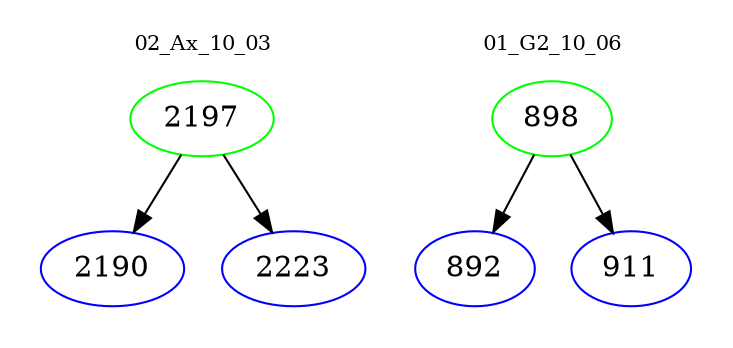 digraph{
subgraph cluster_0 {
color = white
label = "02_Ax_10_03";
fontsize=10;
T0_2197 [label="2197", color="green"]
T0_2197 -> T0_2190 [color="black"]
T0_2190 [label="2190", color="blue"]
T0_2197 -> T0_2223 [color="black"]
T0_2223 [label="2223", color="blue"]
}
subgraph cluster_1 {
color = white
label = "01_G2_10_06";
fontsize=10;
T1_898 [label="898", color="green"]
T1_898 -> T1_892 [color="black"]
T1_892 [label="892", color="blue"]
T1_898 -> T1_911 [color="black"]
T1_911 [label="911", color="blue"]
}
}
